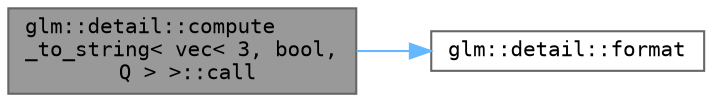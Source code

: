 digraph "glm::detail::compute_to_string&lt; vec&lt; 3, bool, Q &gt; &gt;::call"
{
 // LATEX_PDF_SIZE
  bgcolor="transparent";
  edge [fontname=Terminal,fontsize=10,labelfontname=Helvetica,labelfontsize=10];
  node [fontname=Terminal,fontsize=10,shape=box,height=0.2,width=0.4];
  rankdir="LR";
  Node1 [label="glm::detail::compute\l_to_string\< vec\< 3, bool,\l Q \> \>::call",height=0.2,width=0.4,color="gray40", fillcolor="grey60", style="filled", fontcolor="black",tooltip=" "];
  Node1 -> Node2 [color="steelblue1",style="solid"];
  Node2 [label="glm::detail::format",height=0.2,width=0.4,color="grey40", fillcolor="white", style="filled",URL="$namespaceglm_1_1detail.html#a68246a31833ebe9f0ea35c16d8bb51f1",tooltip=" "];
}
